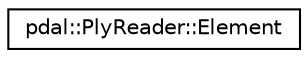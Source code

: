 digraph "Graphical Class Hierarchy"
{
  edge [fontname="Helvetica",fontsize="10",labelfontname="Helvetica",labelfontsize="10"];
  node [fontname="Helvetica",fontsize="10",shape=record];
  rankdir="LR";
  Node1 [label="pdal::PlyReader::Element",height=0.2,width=0.4,color="black", fillcolor="white", style="filled",URL="$structpdal_1_1PlyReader_1_1Element.html"];
}
